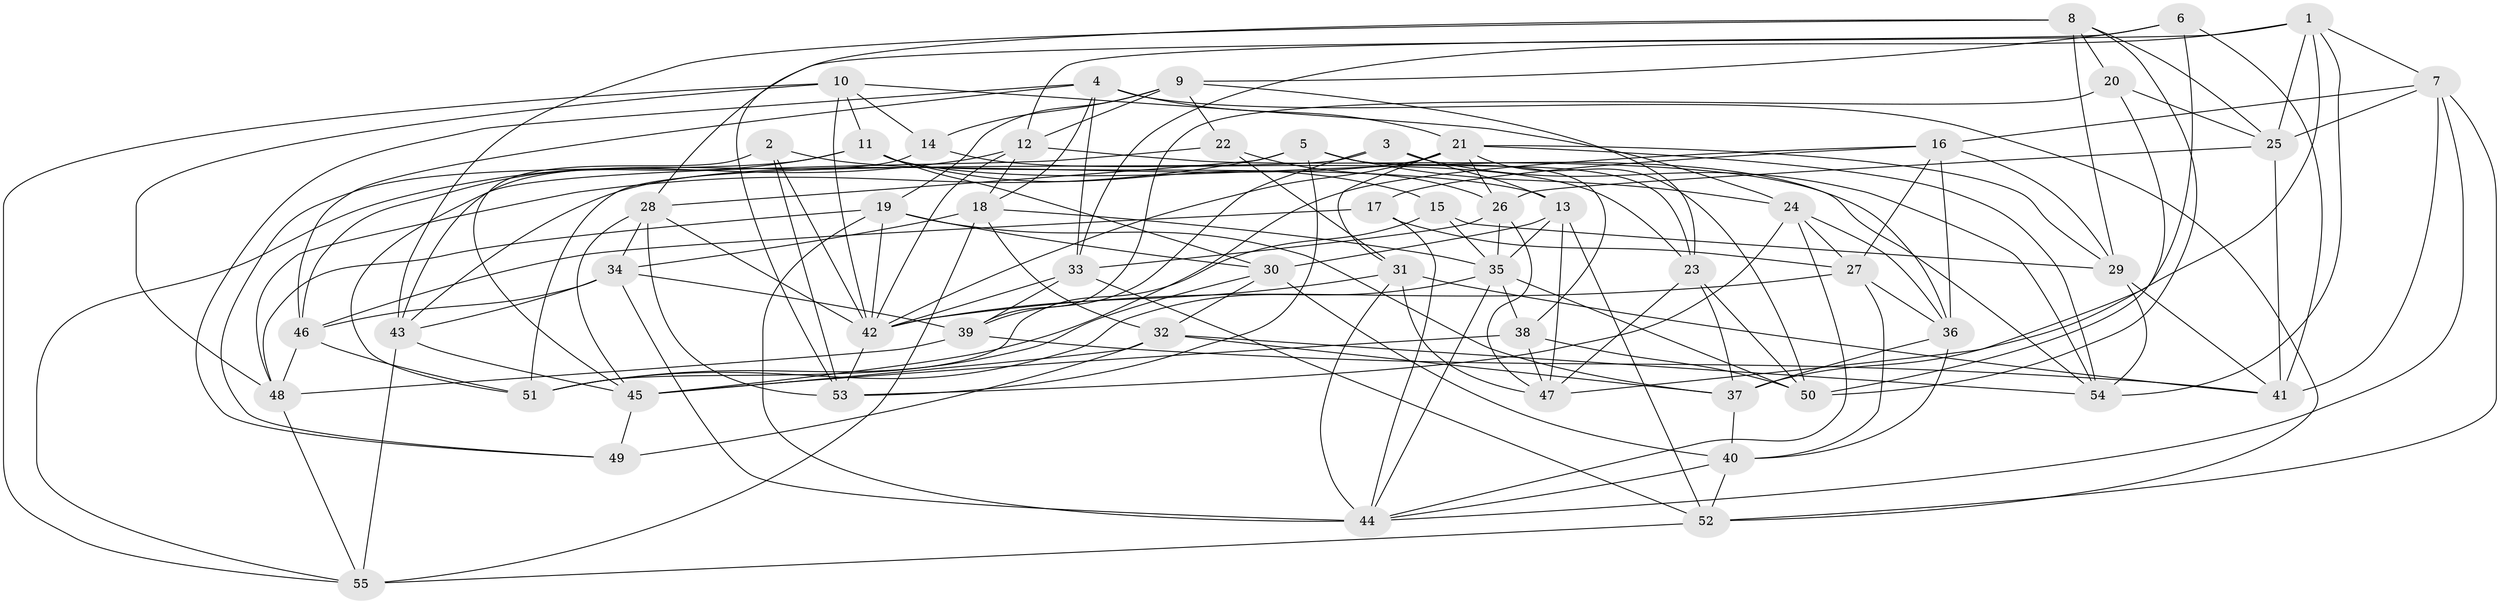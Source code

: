 // original degree distribution, {4: 1.0}
// Generated by graph-tools (version 1.1) at 2025/50/03/09/25 03:50:52]
// undirected, 55 vertices, 161 edges
graph export_dot {
graph [start="1"]
  node [color=gray90,style=filled];
  1;
  2;
  3;
  4;
  5;
  6;
  7;
  8;
  9;
  10;
  11;
  12;
  13;
  14;
  15;
  16;
  17;
  18;
  19;
  20;
  21;
  22;
  23;
  24;
  25;
  26;
  27;
  28;
  29;
  30;
  31;
  32;
  33;
  34;
  35;
  36;
  37;
  38;
  39;
  40;
  41;
  42;
  43;
  44;
  45;
  46;
  47;
  48;
  49;
  50;
  51;
  52;
  53;
  54;
  55;
  1 -- 7 [weight=1.0];
  1 -- 25 [weight=1.0];
  1 -- 28 [weight=1.0];
  1 -- 33 [weight=1.0];
  1 -- 47 [weight=1.0];
  1 -- 54 [weight=1.0];
  2 -- 13 [weight=1.0];
  2 -- 42 [weight=1.0];
  2 -- 45 [weight=1.0];
  2 -- 53 [weight=1.0];
  3 -- 13 [weight=1.0];
  3 -- 39 [weight=1.0];
  3 -- 51 [weight=1.0];
  3 -- 54 [weight=1.0];
  4 -- 18 [weight=1.0];
  4 -- 21 [weight=1.0];
  4 -- 33 [weight=1.0];
  4 -- 46 [weight=1.0];
  4 -- 49 [weight=1.0];
  4 -- 52 [weight=1.0];
  5 -- 23 [weight=1.0];
  5 -- 24 [weight=1.0];
  5 -- 28 [weight=1.0];
  5 -- 38 [weight=1.0];
  5 -- 48 [weight=1.0];
  5 -- 53 [weight=1.0];
  6 -- 9 [weight=1.0];
  6 -- 12 [weight=1.0];
  6 -- 37 [weight=1.0];
  6 -- 41 [weight=1.0];
  7 -- 16 [weight=1.0];
  7 -- 25 [weight=1.0];
  7 -- 41 [weight=1.0];
  7 -- 44 [weight=1.0];
  7 -- 52 [weight=1.0];
  8 -- 20 [weight=1.0];
  8 -- 25 [weight=1.0];
  8 -- 29 [weight=1.0];
  8 -- 43 [weight=1.0];
  8 -- 50 [weight=1.0];
  8 -- 53 [weight=1.0];
  9 -- 12 [weight=1.0];
  9 -- 14 [weight=1.0];
  9 -- 19 [weight=1.0];
  9 -- 22 [weight=1.0];
  9 -- 23 [weight=1.0];
  10 -- 11 [weight=1.0];
  10 -- 14 [weight=1.0];
  10 -- 24 [weight=1.0];
  10 -- 42 [weight=1.0];
  10 -- 48 [weight=1.0];
  10 -- 55 [weight=1.0];
  11 -- 15 [weight=1.0];
  11 -- 30 [weight=1.0];
  11 -- 46 [weight=1.0];
  11 -- 49 [weight=1.0];
  11 -- 54 [weight=1.0];
  12 -- 18 [weight=1.0];
  12 -- 36 [weight=1.0];
  12 -- 42 [weight=1.0];
  12 -- 55 [weight=1.0];
  13 -- 30 [weight=1.0];
  13 -- 35 [weight=1.0];
  13 -- 47 [weight=1.0];
  13 -- 52 [weight=1.0];
  14 -- 23 [weight=1.0];
  14 -- 43 [weight=1.0];
  15 -- 29 [weight=1.0];
  15 -- 35 [weight=1.0];
  15 -- 51 [weight=1.0];
  16 -- 17 [weight=1.0];
  16 -- 27 [weight=1.0];
  16 -- 29 [weight=1.0];
  16 -- 36 [weight=1.0];
  16 -- 45 [weight=1.0];
  17 -- 27 [weight=1.0];
  17 -- 44 [weight=1.0];
  17 -- 46 [weight=1.0];
  18 -- 32 [weight=1.0];
  18 -- 34 [weight=1.0];
  18 -- 35 [weight=1.0];
  18 -- 55 [weight=1.0];
  19 -- 30 [weight=1.0];
  19 -- 37 [weight=1.0];
  19 -- 42 [weight=1.0];
  19 -- 44 [weight=1.0];
  19 -- 48 [weight=1.0];
  20 -- 25 [weight=1.0];
  20 -- 39 [weight=1.0];
  20 -- 50 [weight=1.0];
  21 -- 26 [weight=1.0];
  21 -- 29 [weight=1.0];
  21 -- 31 [weight=1.0];
  21 -- 42 [weight=1.0];
  21 -- 43 [weight=1.0];
  21 -- 50 [weight=1.0];
  21 -- 54 [weight=1.0];
  22 -- 26 [weight=1.0];
  22 -- 31 [weight=1.0];
  22 -- 51 [weight=1.0];
  23 -- 37 [weight=1.0];
  23 -- 47 [weight=1.0];
  23 -- 50 [weight=1.0];
  24 -- 27 [weight=1.0];
  24 -- 36 [weight=1.0];
  24 -- 44 [weight=1.0];
  24 -- 53 [weight=1.0];
  25 -- 26 [weight=1.0];
  25 -- 41 [weight=1.0];
  26 -- 33 [weight=1.0];
  26 -- 35 [weight=1.0];
  26 -- 47 [weight=1.0];
  27 -- 36 [weight=1.0];
  27 -- 40 [weight=1.0];
  27 -- 42 [weight=1.0];
  28 -- 34 [weight=1.0];
  28 -- 42 [weight=1.0];
  28 -- 45 [weight=1.0];
  28 -- 53 [weight=1.0];
  29 -- 41 [weight=1.0];
  29 -- 54 [weight=1.0];
  30 -- 32 [weight=1.0];
  30 -- 40 [weight=1.0];
  30 -- 51 [weight=1.0];
  31 -- 41 [weight=1.0];
  31 -- 42 [weight=1.0];
  31 -- 44 [weight=1.0];
  31 -- 47 [weight=1.0];
  32 -- 37 [weight=1.0];
  32 -- 45 [weight=1.0];
  32 -- 49 [weight=1.0];
  32 -- 54 [weight=1.0];
  33 -- 39 [weight=1.0];
  33 -- 42 [weight=1.0];
  33 -- 52 [weight=1.0];
  34 -- 39 [weight=1.0];
  34 -- 43 [weight=1.0];
  34 -- 44 [weight=1.0];
  34 -- 46 [weight=1.0];
  35 -- 38 [weight=1.0];
  35 -- 44 [weight=1.0];
  35 -- 50 [weight=1.0];
  35 -- 51 [weight=1.0];
  36 -- 37 [weight=1.0];
  36 -- 40 [weight=1.0];
  37 -- 40 [weight=1.0];
  38 -- 45 [weight=2.0];
  38 -- 47 [weight=1.0];
  38 -- 50 [weight=1.0];
  39 -- 41 [weight=1.0];
  39 -- 48 [weight=1.0];
  40 -- 44 [weight=1.0];
  40 -- 52 [weight=1.0];
  42 -- 53 [weight=1.0];
  43 -- 45 [weight=1.0];
  43 -- 55 [weight=1.0];
  45 -- 49 [weight=1.0];
  46 -- 48 [weight=1.0];
  46 -- 51 [weight=1.0];
  48 -- 55 [weight=1.0];
  52 -- 55 [weight=1.0];
}
